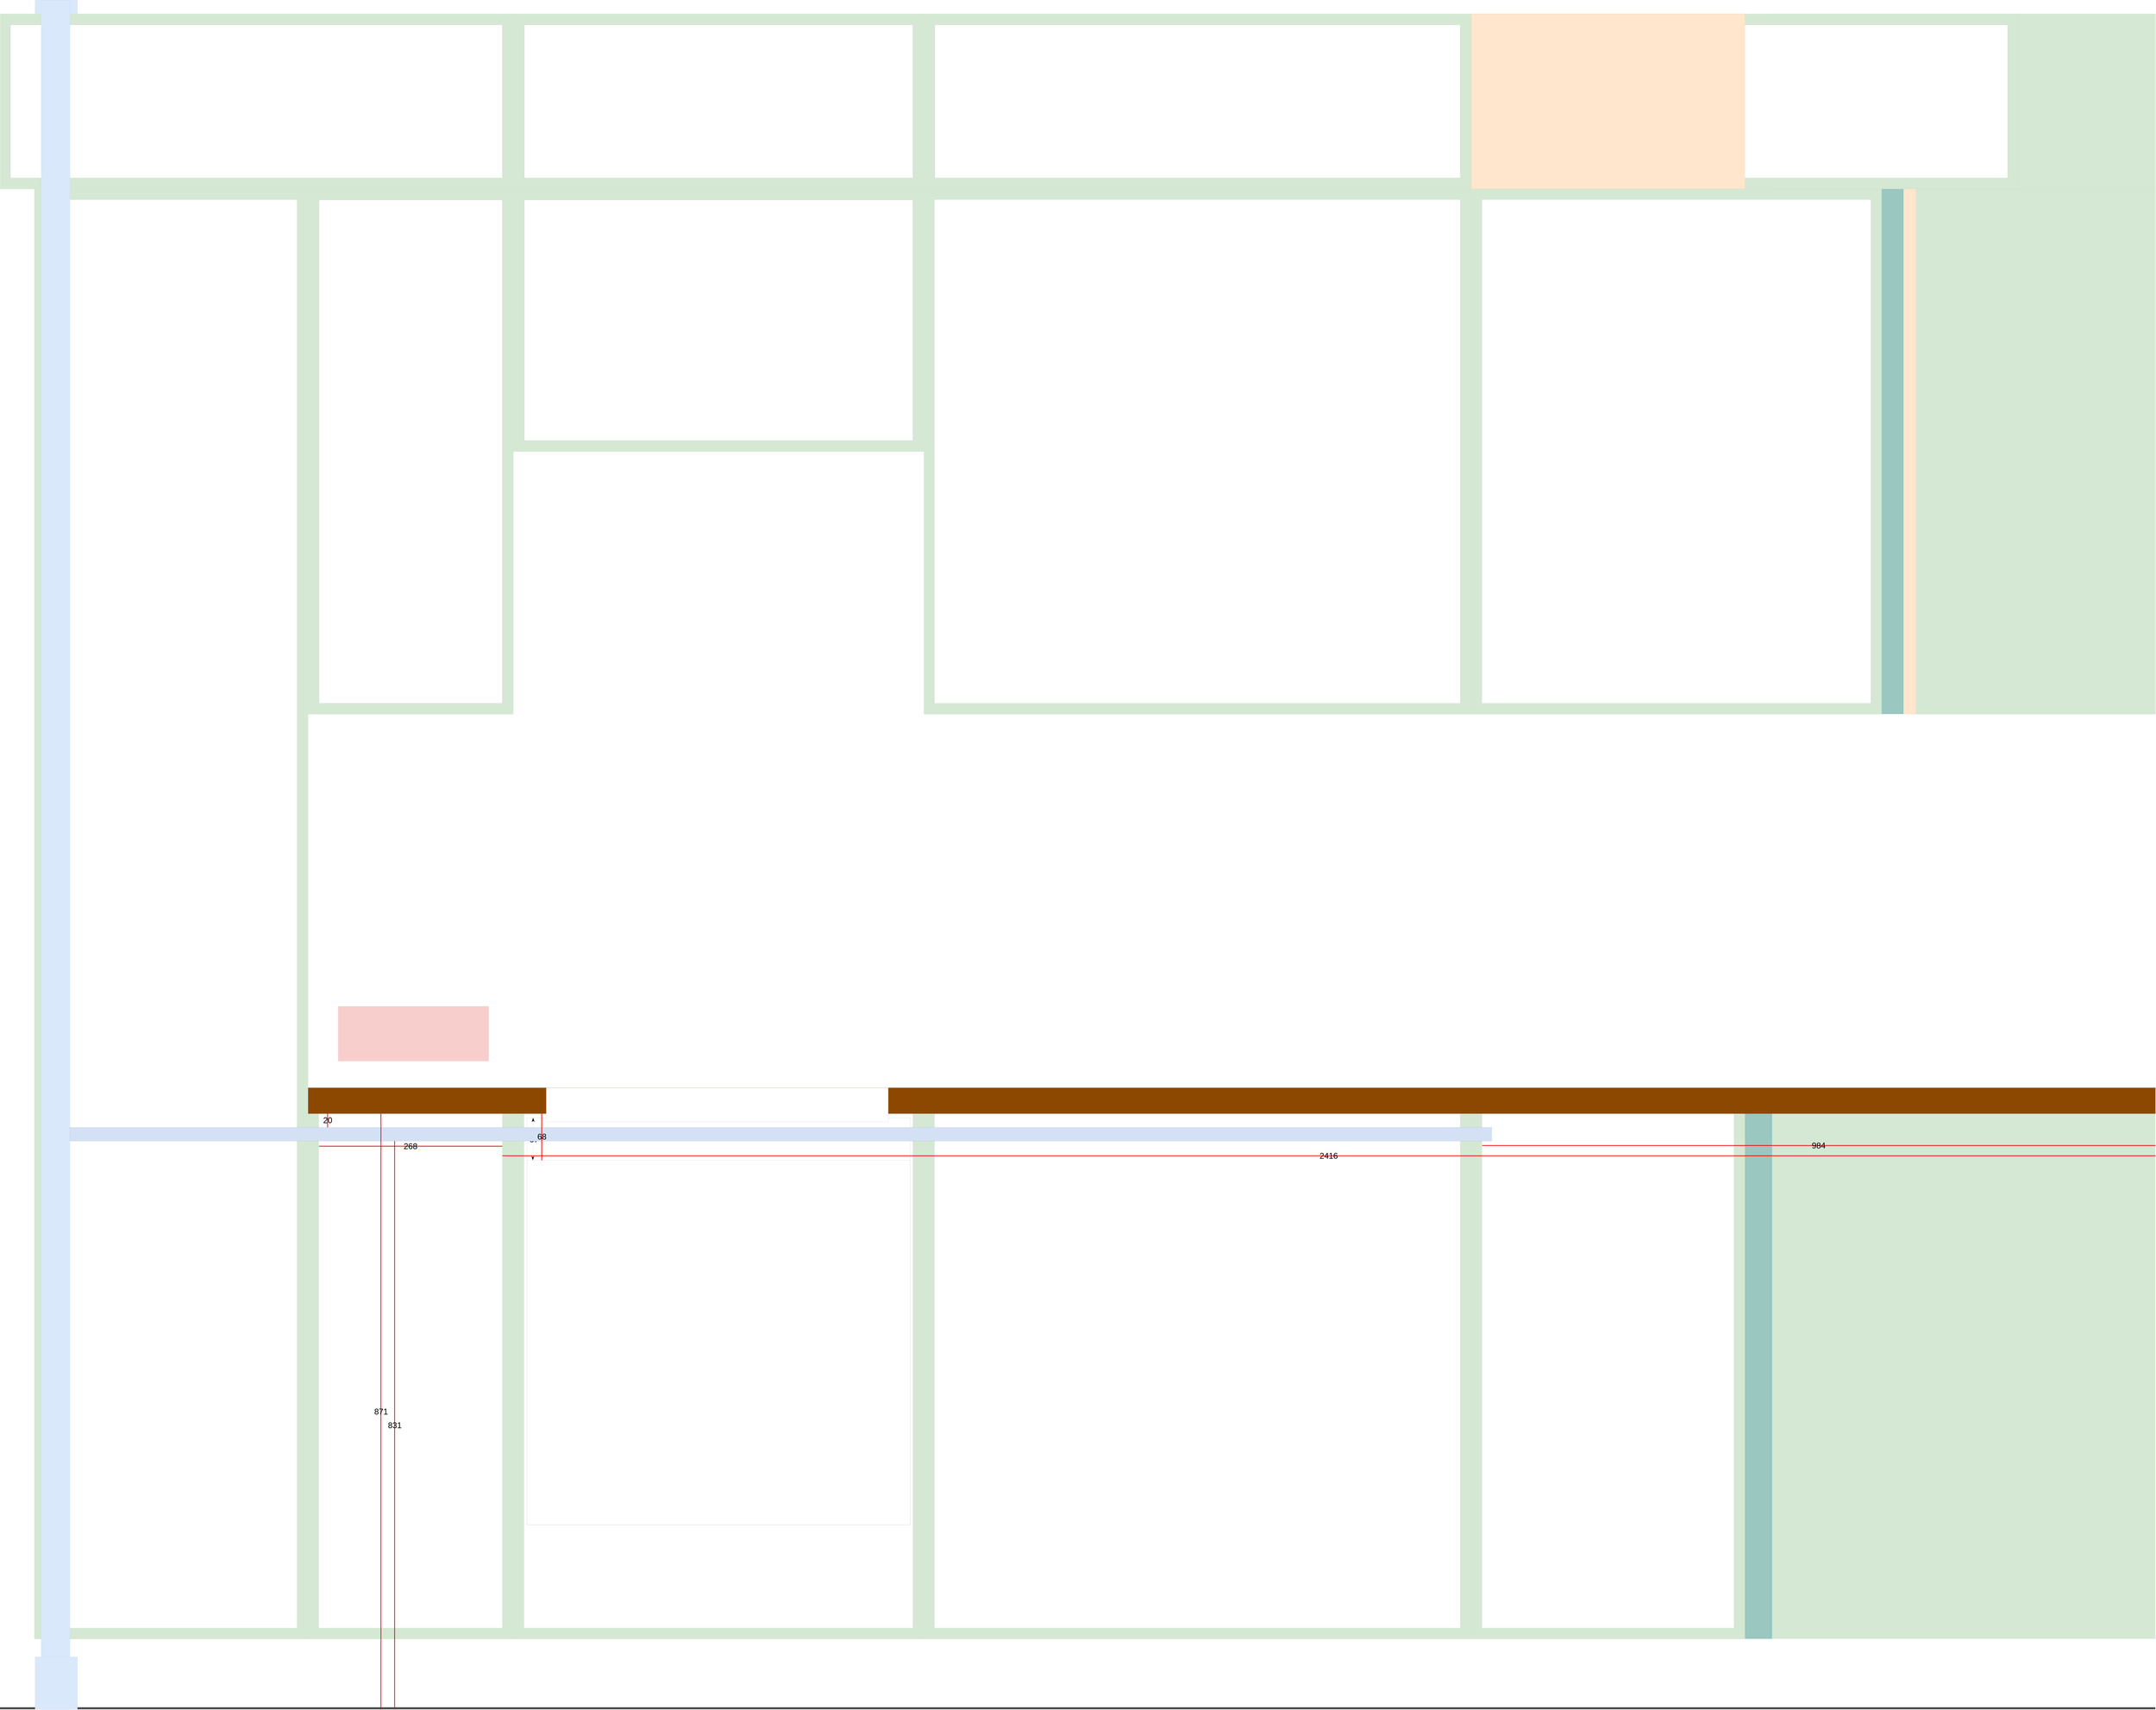 <mxfile version="24.6.1" type="github" pages="2">
  <diagram name="left" id="koKkgfx4V1DcDY4L06e6">
    <mxGraphModel dx="1988" dy="1249" grid="1" gridSize="1" guides="1" tooltips="1" connect="1" arrows="1" fold="1" page="1" pageScale="1" pageWidth="3150" pageHeight="2499" math="0" shadow="0">
      <root>
        <mxCell id="0" />
        <mxCell id="1" parent="0" />
        <mxCell id="xtGN7tZTvixt9cB9F57P-2" value="" style="rounded=0;whiteSpace=wrap;html=1;strokeColor=none;strokeWidth=0;fillColor=none;rotatable=0;cloneable=0;deletable=0;resizable=0;movable=0;editable=0;locked=1;connectable=0;" parent="1" vertex="1">
          <mxGeometry width="3150" height="2499" as="geometry" />
        </mxCell>
        <mxCell id="w0aLumGX9xAHh60q_JEq-9" value="" style="rounded=0;whiteSpace=wrap;html=1;strokeColor=none;fillColor=#9AC7BF;" parent="1" vertex="1">
          <mxGeometry x="2550" y="1628" width="40" height="768" as="geometry" />
        </mxCell>
        <mxCell id="w0aLumGX9xAHh60q_JEq-11" value="" style="rounded=0;whiteSpace=wrap;html=1;strokeWidth=0;fillColor=#d5e8d4;strokeColor=#82b366;" parent="1" vertex="1">
          <mxGeometry x="2590" y="20" width="560" height="256" as="geometry" />
        </mxCell>
        <mxCell id="FoiQY0BL_amfM0cv7Ukx-2" value="пол" parent="0" />
        <mxCell id="xtGN7tZTvixt9cB9F57P-3" value="" style="rounded=0;whiteSpace=wrap;html=1;strokeColor=none;fillColor=default;" parent="FoiQY0BL_amfM0cv7Ukx-2" vertex="1">
          <mxGeometry y="2396" width="3150" height="100" as="geometry" />
        </mxCell>
        <mxCell id="FoiQY0BL_amfM0cv7Ukx-23" value="" style="rounded=0;whiteSpace=wrap;html=1;strokeColor=none;fillColor=#4D4D4D;fontColor=#ffffff;" parent="FoiQY0BL_amfM0cv7Ukx-2" vertex="1">
          <mxGeometry y="2496" width="3150" height="3" as="geometry" />
        </mxCell>
        <mxCell id="_2o7Frp7gTv5wv5hf5Ww-18" value="" style="rounded=0;whiteSpace=wrap;html=1;strokeWidth=0;fillColor=#dae8fc;strokeColor=#6c8ebf;align=center;verticalAlign=middle;fontFamily=Helvetica;fontSize=12;fontColor=default;" parent="FoiQY0BL_amfM0cv7Ukx-2" vertex="1">
          <mxGeometry x="55" y="72" width="62" height="36" as="geometry" />
        </mxCell>
        <mxCell id="_2o7Frp7gTv5wv5hf5Ww-19" value="" style="rounded=0;whiteSpace=wrap;html=1;strokeWidth=0;fillColor=#dae8fc;strokeColor=#6c8ebf;align=center;verticalAlign=middle;fontFamily=Helvetica;fontSize=12;fontColor=default;" parent="FoiQY0BL_amfM0cv7Ukx-2" vertex="1">
          <mxGeometry x="51" width="62" height="36" as="geometry" />
        </mxCell>
        <mxCell id="FoiQY0BL_amfM0cv7Ukx-28" value="верхний ряд" parent="0" />
        <mxCell id="CjcA40CV85_2sZ5aNf5o-3" value="" style="group" parent="FoiQY0BL_amfM0cv7Ukx-28" vertex="1" connectable="0">
          <mxGeometry x="450" y="276" width="300" height="768" as="geometry" />
        </mxCell>
        <mxCell id="CjcA40CV85_2sZ5aNf5o-1" value="" style="rounded=0;whiteSpace=wrap;html=1;strokeColor=#82b366;strokeWidth=0;fillColor=#d5e8d4;" parent="CjcA40CV85_2sZ5aNf5o-3" vertex="1">
          <mxGeometry width="300" height="768" as="geometry" />
        </mxCell>
        <mxCell id="CjcA40CV85_2sZ5aNf5o-2" value="" style="rounded=0;whiteSpace=wrap;html=1;strokeWidth=0;" parent="CjcA40CV85_2sZ5aNf5o-3" vertex="1">
          <mxGeometry x="16" y="16" width="268" height="736" as="geometry" />
        </mxCell>
        <mxCell id="CjcA40CV85_2sZ5aNf5o-6" value="" style="group" parent="FoiQY0BL_amfM0cv7Ukx-28" vertex="1" connectable="0">
          <mxGeometry x="750" y="276" width="600" height="384" as="geometry" />
        </mxCell>
        <mxCell id="CjcA40CV85_2sZ5aNf5o-4" value="" style="rounded=0;whiteSpace=wrap;html=1;strokeWidth=0;fillColor=#d5e8d4;strokeColor=#82b366;" parent="CjcA40CV85_2sZ5aNf5o-6" vertex="1">
          <mxGeometry width="600" height="384" as="geometry" />
        </mxCell>
        <mxCell id="CjcA40CV85_2sZ5aNf5o-5" value="" style="rounded=0;whiteSpace=wrap;html=1;strokeWidth=0;" parent="CjcA40CV85_2sZ5aNf5o-6" vertex="1">
          <mxGeometry x="16" y="16" width="568" height="352" as="geometry" />
        </mxCell>
        <mxCell id="CjcA40CV85_2sZ5aNf5o-7" value="" style="group" parent="FoiQY0BL_amfM0cv7Ukx-28" vertex="1" connectable="0">
          <mxGeometry x="1350" y="276" width="1400" height="768" as="geometry" />
        </mxCell>
        <mxCell id="CjcA40CV85_2sZ5aNf5o-8" value="" style="rounded=0;whiteSpace=wrap;html=1;strokeColor=#82b366;fillColor=#d5e8d4;strokeWidth=0;" parent="CjcA40CV85_2sZ5aNf5o-7" vertex="1">
          <mxGeometry width="800" height="768" as="geometry" />
        </mxCell>
        <mxCell id="CjcA40CV85_2sZ5aNf5o-9" value="" style="rounded=0;whiteSpace=wrap;html=1;fillColor=default;strokeColor=none;" parent="CjcA40CV85_2sZ5aNf5o-7" vertex="1">
          <mxGeometry x="16.003" y="16" width="768" height="736" as="geometry" />
        </mxCell>
        <mxCell id="CjcA40CV85_2sZ5aNf5o-10" value="" style="group" parent="CjcA40CV85_2sZ5aNf5o-7" vertex="1" connectable="0">
          <mxGeometry x="800" width="600" height="768" as="geometry" />
        </mxCell>
        <mxCell id="CjcA40CV85_2sZ5aNf5o-11" value="" style="rounded=0;whiteSpace=wrap;html=1;strokeColor=#82b366;fillColor=#d5e8d4;strokeWidth=0;" parent="CjcA40CV85_2sZ5aNf5o-10" vertex="1">
          <mxGeometry width="600" height="768" as="geometry" />
        </mxCell>
        <mxCell id="CjcA40CV85_2sZ5aNf5o-12" value="" style="rounded=0;whiteSpace=wrap;html=1;fillColor=default;strokeColor=none;" parent="CjcA40CV85_2sZ5aNf5o-10" vertex="1">
          <mxGeometry x="16" y="16" width="568" height="736" as="geometry" />
        </mxCell>
        <mxCell id="w0aLumGX9xAHh60q_JEq-7" value="" style="rounded=0;whiteSpace=wrap;html=1;strokeWidth=0;fillColor=#d5e8d4;strokeColor=#82b366;" parent="FoiQY0BL_amfM0cv7Ukx-28" vertex="1">
          <mxGeometry x="2800" y="276" width="350" height="768" as="geometry" />
        </mxCell>
        <mxCell id="w0aLumGX9xAHh60q_JEq-8" value="" style="rounded=0;whiteSpace=wrap;html=1;strokeWidth=0;fillColor=#ffe6cc;strokeColor=#d79b00;" parent="FoiQY0BL_amfM0cv7Ukx-28" vertex="1">
          <mxGeometry x="2782" y="276" width="18" height="768" as="geometry" />
        </mxCell>
        <mxCell id="FoiQY0BL_amfM0cv7Ukx-5" value="" style="rounded=0;whiteSpace=wrap;html=1;strokeColor=none;fillColor=#9AC7BF;" parent="FoiQY0BL_amfM0cv7Ukx-28" vertex="1">
          <mxGeometry x="2750" y="276" width="32" height="768" as="geometry" />
        </mxCell>
        <mxCell id="CjcA40CV85_2sZ5aNf5o-13" value="антресоль" parent="0" />
        <mxCell id="CjcA40CV85_2sZ5aNf5o-29" value="" style="group" parent="CjcA40CV85_2sZ5aNf5o-13" vertex="1" connectable="0">
          <mxGeometry x="2150" y="20" width="998" height="402" as="geometry" />
        </mxCell>
        <mxCell id="CjcA40CV85_2sZ5aNf5o-30" value="" style="rounded=0;whiteSpace=wrap;html=1;strokeWidth=0;fillColor=#d5e8d4;strokeColor=#82b366;" parent="CjcA40CV85_2sZ5aNf5o-29" vertex="1">
          <mxGeometry width="800" height="256" as="geometry" />
        </mxCell>
        <mxCell id="CjcA40CV85_2sZ5aNf5o-31" value="" style="rounded=0;whiteSpace=wrap;html=1;strokeWidth=0;" parent="CjcA40CV85_2sZ5aNf5o-29" vertex="1">
          <mxGeometry x="16" y="16" width="768" height="224" as="geometry" />
        </mxCell>
        <mxCell id="w0aLumGX9xAHh60q_JEq-12" value="" style="rounded=0;whiteSpace=wrap;html=1;fillColor=#ffe6cc;strokeColor=#d79b00;strokeWidth=0;" parent="CjcA40CV85_2sZ5aNf5o-29" vertex="1">
          <mxGeometry width="400" height="256" as="geometry" />
        </mxCell>
        <mxCell id="CjcA40CV85_2sZ5aNf5o-18" value="" style="group" parent="CjcA40CV85_2sZ5aNf5o-13" vertex="1" connectable="0">
          <mxGeometry x="750" y="20" width="600" height="256" as="geometry" />
        </mxCell>
        <mxCell id="CjcA40CV85_2sZ5aNf5o-19" value="" style="group" parent="CjcA40CV85_2sZ5aNf5o-18" vertex="1" connectable="0">
          <mxGeometry width="600" height="256" as="geometry" />
        </mxCell>
        <mxCell id="CjcA40CV85_2sZ5aNf5o-20" value="" style="rounded=0;whiteSpace=wrap;html=1;strokeWidth=0;fillColor=#d5e8d4;strokeColor=#82b366;" parent="CjcA40CV85_2sZ5aNf5o-19" vertex="1">
          <mxGeometry width="600" height="256" as="geometry" />
        </mxCell>
        <mxCell id="CjcA40CV85_2sZ5aNf5o-21" value="" style="rounded=0;whiteSpace=wrap;html=1;strokeWidth=0;" parent="CjcA40CV85_2sZ5aNf5o-19" vertex="1">
          <mxGeometry x="16" y="16" width="568" height="224" as="geometry" />
        </mxCell>
        <mxCell id="CjcA40CV85_2sZ5aNf5o-28" value="" style="group" parent="CjcA40CV85_2sZ5aNf5o-13" vertex="1" connectable="0">
          <mxGeometry x="1350" y="20" width="800" height="256" as="geometry" />
        </mxCell>
        <mxCell id="CjcA40CV85_2sZ5aNf5o-26" value="" style="rounded=0;whiteSpace=wrap;html=1;strokeWidth=0;fillColor=#d5e8d4;strokeColor=#82b366;" parent="CjcA40CV85_2sZ5aNf5o-28" vertex="1">
          <mxGeometry width="800" height="256" as="geometry" />
        </mxCell>
        <mxCell id="CjcA40CV85_2sZ5aNf5o-27" value="" style="rounded=0;whiteSpace=wrap;html=1;strokeWidth=0;" parent="CjcA40CV85_2sZ5aNf5o-28" vertex="1">
          <mxGeometry x="16" y="16" width="768" height="224" as="geometry" />
        </mxCell>
        <mxCell id="CjcA40CV85_2sZ5aNf5o-16" value="" style="group" parent="CjcA40CV85_2sZ5aNf5o-13" vertex="1" connectable="0">
          <mxGeometry y="20" width="2436" height="256" as="geometry" />
        </mxCell>
        <mxCell id="CjcA40CV85_2sZ5aNf5o-17" value="" style="group" parent="CjcA40CV85_2sZ5aNf5o-16" vertex="1" connectable="0">
          <mxGeometry width="2436" height="256" as="geometry" />
        </mxCell>
        <mxCell id="CjcA40CV85_2sZ5aNf5o-14" value="" style="rounded=0;whiteSpace=wrap;html=1;strokeWidth=0;fillColor=#d5e8d4;strokeColor=#82b366;" parent="CjcA40CV85_2sZ5aNf5o-17" vertex="1">
          <mxGeometry width="750" height="256" as="geometry" />
        </mxCell>
        <mxCell id="CjcA40CV85_2sZ5aNf5o-15" value="" style="rounded=0;whiteSpace=wrap;html=1;strokeWidth=0;" parent="CjcA40CV85_2sZ5aNf5o-17" vertex="1">
          <mxGeometry x="15" y="16" width="719" height="224" as="geometry" />
        </mxCell>
        <mxCell id="FoiQY0BL_amfM0cv7Ukx-4" value="нижний ряд" parent="0" />
        <mxCell id="FoiQY0BL_amfM0cv7Ukx-3" value="" style="rounded=0;whiteSpace=wrap;html=1;strokeColor=none;fillColor=#d5e8d4;" parent="FoiQY0BL_amfM0cv7Ukx-4" vertex="1">
          <mxGeometry x="2590" y="1628" width="560" height="768" as="geometry" />
        </mxCell>
        <mxCell id="FoiQY0BL_amfM0cv7Ukx-8" value="" style="group" parent="FoiQY0BL_amfM0cv7Ukx-4" vertex="1" connectable="0">
          <mxGeometry x="2150" y="1628" width="1000" height="768" as="geometry" />
        </mxCell>
        <mxCell id="FoiQY0BL_amfM0cv7Ukx-6" value="" style="rounded=0;whiteSpace=wrap;html=1;strokeColor=#82b366;fillColor=#d5e8d4;strokeWidth=0;" parent="FoiQY0BL_amfM0cv7Ukx-8" vertex="1">
          <mxGeometry width="400" height="768" as="geometry" />
        </mxCell>
        <mxCell id="FoiQY0BL_amfM0cv7Ukx-7" value="" style="rounded=0;whiteSpace=wrap;html=1;fillColor=default;strokeColor=none;" parent="FoiQY0BL_amfM0cv7Ukx-8" vertex="1">
          <mxGeometry x="16" width="368" height="752" as="geometry" />
        </mxCell>
        <mxCell id="FoiQY0BL_amfM0cv7Ukx-12" value="" style="group" parent="FoiQY0BL_amfM0cv7Ukx-4" vertex="1" connectable="0">
          <mxGeometry x="750" y="1618" width="621" height="768" as="geometry" />
        </mxCell>
        <mxCell id="FoiQY0BL_amfM0cv7Ukx-13" value="" style="rounded=0;whiteSpace=wrap;html=1;strokeColor=#82b366;fillColor=#d5e8d4;strokeWidth=0;" parent="FoiQY0BL_amfM0cv7Ukx-12" vertex="1">
          <mxGeometry y="10" width="600" height="768" as="geometry" />
        </mxCell>
        <mxCell id="FoiQY0BL_amfM0cv7Ukx-14" value="" style="rounded=0;whiteSpace=wrap;html=1;fillColor=default;strokeColor=none;" parent="FoiQY0BL_amfM0cv7Ukx-12" vertex="1">
          <mxGeometry x="16" y="10" width="568" height="752" as="geometry" />
        </mxCell>
        <mxCell id="FoiQY0BL_amfM0cv7Ukx-15" value="" style="group" parent="FoiQY0BL_amfM0cv7Ukx-4" vertex="1" connectable="0">
          <mxGeometry x="450" y="1618" width="390" height="768" as="geometry" />
        </mxCell>
        <mxCell id="FoiQY0BL_amfM0cv7Ukx-16" value="" style="rounded=0;whiteSpace=wrap;html=1;strokeColor=#82b366;fillColor=#d5e8d4;strokeWidth=0;" parent="FoiQY0BL_amfM0cv7Ukx-15" vertex="1">
          <mxGeometry y="10" width="300" height="768" as="geometry" />
        </mxCell>
        <mxCell id="FoiQY0BL_amfM0cv7Ukx-17" value="" style="rounded=0;whiteSpace=wrap;html=1;fillColor=default;strokeColor=none;" parent="FoiQY0BL_amfM0cv7Ukx-15" vertex="1">
          <mxGeometry x="16" y="10" width="268" height="752" as="geometry" />
        </mxCell>
        <mxCell id="FoiQY0BL_amfM0cv7Ukx-22" value="" style="group" parent="FoiQY0BL_amfM0cv7Ukx-4" vertex="1" connectable="0">
          <mxGeometry x="50" y="276" width="400" height="2120" as="geometry" />
        </mxCell>
        <mxCell id="FoiQY0BL_amfM0cv7Ukx-19" value="" style="rounded=0;whiteSpace=wrap;html=1;strokeColor=#82b366;fillColor=#d5e8d4;strokeWidth=0;" parent="FoiQY0BL_amfM0cv7Ukx-22" vertex="1">
          <mxGeometry width="400" height="2120" as="geometry" />
        </mxCell>
        <mxCell id="FoiQY0BL_amfM0cv7Ukx-21" value="" style="rounded=0;whiteSpace=wrap;html=1;strokeColor=none;" parent="FoiQY0BL_amfM0cv7Ukx-22" vertex="1">
          <mxGeometry x="16" y="16.079" width="368" height="2088" as="geometry" />
        </mxCell>
        <mxCell id="FoiQY0BL_amfM0cv7Ukx-24" value="" style="group" parent="FoiQY0BL_amfM0cv7Ukx-4" vertex="1" connectable="0">
          <mxGeometry x="1350" y="1628" width="800" height="768" as="geometry" />
        </mxCell>
        <mxCell id="FoiQY0BL_amfM0cv7Ukx-25" value="" style="rounded=0;whiteSpace=wrap;html=1;strokeColor=#82b366;fillColor=#d5e8d4;strokeWidth=0;" parent="FoiQY0BL_amfM0cv7Ukx-24" vertex="1">
          <mxGeometry width="800" height="768" as="geometry" />
        </mxCell>
        <mxCell id="FoiQY0BL_amfM0cv7Ukx-26" value="" style="rounded=0;whiteSpace=wrap;html=1;fillColor=default;strokeColor=none;" parent="FoiQY0BL_amfM0cv7Ukx-24" vertex="1">
          <mxGeometry x="16" width="768" height="752" as="geometry" />
        </mxCell>
        <mxCell id="_2o7Frp7gTv5wv5hf5Ww-23" value="" style="rounded=0;whiteSpace=wrap;html=1;strokeWidth=0;fillColor=#8C4800;strokeColor=#d79b00;" parent="FoiQY0BL_amfM0cv7Ukx-4" vertex="1">
          <mxGeometry x="450" y="1590" width="2700" height="38" as="geometry" />
        </mxCell>
        <mxCell id="CjcA40CV85_2sZ5aNf5o-33" value="котел" parent="0" visible="0" />
        <mxCell id="_2o7Frp7gTv5wv5hf5Ww-1" value="" style="rounded=0;whiteSpace=wrap;html=1;strokeWidth=0;fillColor=#CCCCCC;resizable=1;editable=1;movable=1;rotatable=0;deletable=0;locked=0;connectable=1;cloneable=0;" parent="CjcA40CV85_2sZ5aNf5o-33" vertex="1">
          <mxGeometry x="2247" y="301" width="405" height="718" as="geometry" />
        </mxCell>
        <mxCell id="_2o7Frp7gTv5wv5hf5Ww-4" value="" style="rounded=0;whiteSpace=wrap;html=1;strokeWidth=0;fillColor=#CCCCCC;" parent="CjcA40CV85_2sZ5aNf5o-33" vertex="1">
          <mxGeometry x="2409" y="58" width="80" height="253" as="geometry" />
        </mxCell>
        <mxCell id="_2o7Frp7gTv5wv5hf5Ww-8" value="" style="rounded=0;whiteSpace=wrap;html=1;fillColor=#CCCCCC;strokeWidth=0;" parent="CjcA40CV85_2sZ5aNf5o-33" vertex="1">
          <mxGeometry x="2274" y="45" width="80" height="266" as="geometry" />
        </mxCell>
        <mxCell id="_2o7Frp7gTv5wv5hf5Ww-7" value="" style="rounded=0;whiteSpace=wrap;html=1;strokeWidth=0;fillColor=#CCCCCC;" parent="CjcA40CV85_2sZ5aNf5o-33" vertex="1">
          <mxGeometry y="45" width="2354" height="80" as="geometry" />
        </mxCell>
        <mxCell id="_2o7Frp7gTv5wv5hf5Ww-6" value="" style="rounded=0;whiteSpace=wrap;html=1;strokeWidth=0;fillColor=#CCCCCC;" parent="CjcA40CV85_2sZ5aNf5o-33" vertex="1">
          <mxGeometry x="2282" y="1019" width="335" height="1480" as="geometry" />
        </mxCell>
        <mxCell id="CjcA40CV85_2sZ5aNf5o-32" value="" style="ellipse;whiteSpace=wrap;html=1;aspect=fixed;strokeWidth=0;fillColor=#CCCCCC;strokeColor=#23445d;" parent="CjcA40CV85_2sZ5aNf5o-33" vertex="1">
          <mxGeometry x="2489" y="57" width="80" height="80" as="geometry" />
        </mxCell>
        <mxCell id="_2o7Frp7gTv5wv5hf5Ww-9" value="" style="rounded=0;whiteSpace=wrap;html=1;strokeWidth=0;fillColor=#CCCCCC;" parent="CjcA40CV85_2sZ5aNf5o-33" vertex="1">
          <mxGeometry x="2450" y="150" width="160" height="110" as="geometry" />
        </mxCell>
        <mxCell id="_2o7Frp7gTv5wv5hf5Ww-35" value="духовка" parent="0" />
        <mxCell id="_2o7Frp7gTv5wv5hf5Ww-29" value="" style="group" parent="_2o7Frp7gTv5wv5hf5Ww-35" vertex="1" connectable="0">
          <mxGeometry x="770" y="1644" width="560" height="595" as="geometry" />
        </mxCell>
        <mxCell id="_2o7Frp7gTv5wv5hf5Ww-27" value="" style="rounded=0;whiteSpace=wrap;html=1;strokeWidth=0;perimeterSpacing=0;" parent="_2o7Frp7gTv5wv5hf5Ww-29" vertex="1">
          <mxGeometry y="-10" width="560" height="595" as="geometry" />
        </mxCell>
        <mxCell id="_2o7Frp7gTv5wv5hf5Ww-28" value="" style="rounded=0;whiteSpace=wrap;html=1;strokeWidth=0;perimeterSpacing=0;" parent="_2o7Frp7gTv5wv5hf5Ww-29" vertex="1">
          <mxGeometry y="52" width="560" height="533" as="geometry" />
        </mxCell>
        <mxCell id="_2o7Frp7gTv5wv5hf5Ww-32" value="" style="endArrow=classicThin;startArrow=classicThin;html=1;rounded=0;entryX=0.016;entryY=0;entryDx=0;entryDy=0;entryPerimeter=0;exitX=0.015;exitY=0;exitDx=0;exitDy=0;exitPerimeter=0;startFill=1;endFill=1;strokeWidth=0;" parent="_2o7Frp7gTv5wv5hf5Ww-29" source="_2o7Frp7gTv5wv5hf5Ww-28" target="_2o7Frp7gTv5wv5hf5Ww-27" edge="1">
          <mxGeometry width="50" height="50" relative="1" as="geometry">
            <mxPoint x="9" y="49" as="sourcePoint" />
            <mxPoint x="59" y="-1" as="targetPoint" />
          </mxGeometry>
        </mxCell>
        <mxCell id="_2o7Frp7gTv5wv5hf5Ww-34" value="57" style="edgeLabel;html=1;align=center;verticalAlign=middle;resizable=0;points=[];" parent="_2o7Frp7gTv5wv5hf5Ww-32" vertex="1" connectable="0">
          <mxGeometry x="-0.015" y="-1" relative="1" as="geometry">
            <mxPoint as="offset" />
          </mxGeometry>
        </mxCell>
        <mxCell id="_2o7Frp7gTv5wv5hf5Ww-36" value="" style="rounded=0;whiteSpace=wrap;html=1;strokeWidth=0;" parent="_2o7Frp7gTv5wv5hf5Ww-35" vertex="1">
          <mxGeometry x="798" y="1590" width="500" height="50" as="geometry" />
        </mxCell>
        <mxCell id="_2o7Frp7gTv5wv5hf5Ww-13" value="газ" parent="0" />
        <mxCell id="_2o7Frp7gTv5wv5hf5Ww-14" value="" style="rounded=0;whiteSpace=wrap;html=1;strokeWidth=0;fillColor=#dae8fc;strokeColor=#6c8ebf;" parent="_2o7Frp7gTv5wv5hf5Ww-13" vertex="1">
          <mxGeometry x="60" width="42" height="2499" as="geometry" />
        </mxCell>
        <mxCell id="_2o7Frp7gTv5wv5hf5Ww-15" value="" style="rounded=0;whiteSpace=wrap;html=1;strokeWidth=0;fillColor=#dae8fc;strokeColor=#6c8ebf;align=center;verticalAlign=middle;fontFamily=Helvetica;fontSize=12;fontColor=default;" parent="_2o7Frp7gTv5wv5hf5Ww-13" vertex="1">
          <mxGeometry x="51" y="2422" width="62" height="77" as="geometry" />
        </mxCell>
        <mxCell id="_2o7Frp7gTv5wv5hf5Ww-20" value="" style="rounded=0;whiteSpace=wrap;html=1;strokeWidth=0;strokeColor=default;fillColor=#D4E1F5;" parent="_2o7Frp7gTv5wv5hf5Ww-13" vertex="1">
          <mxGeometry x="102" y="1648" width="2078" height="20" as="geometry" />
        </mxCell>
        <mxCell id="_cgxPpLW0loe5eL5B5di-2" value="20" style="rounded=0;whiteSpace=wrap;html=1;strokeWidth=0;fillColor=#FF0000;" parent="_2o7Frp7gTv5wv5hf5Ww-13" vertex="1">
          <mxGeometry x="478" y="1628" width="1" height="20" as="geometry" />
        </mxCell>
        <mxCell id="_cgxPpLW0loe5eL5B5di-3" value="268" style="rounded=0;whiteSpace=wrap;html=1;fillColor=#FF0000;strokeWidth=0;" parent="_2o7Frp7gTv5wv5hf5Ww-13" vertex="1">
          <mxGeometry x="466" y="1675" width="268" height="1" as="geometry" />
        </mxCell>
        <mxCell id="_cgxPpLW0loe5eL5B5di-5" value="984" style="rounded=0;whiteSpace=wrap;html=1;strokeWidth=0;fillColor=#FF0000;" parent="_2o7Frp7gTv5wv5hf5Ww-13" vertex="1">
          <mxGeometry x="2166" y="1674" width="984" height="1" as="geometry" />
        </mxCell>
        <mxCell id="_cgxPpLW0loe5eL5B5di-6" value="2416" style="rounded=0;whiteSpace=wrap;html=1;strokeWidth=0;fillColor=#FF0000;" parent="_2o7Frp7gTv5wv5hf5Ww-13" vertex="1">
          <mxGeometry x="734" y="1689" width="2416" height="1" as="geometry" />
        </mxCell>
        <mxCell id="w0aLumGX9xAHh60q_JEq-1" value="871" style="rounded=0;whiteSpace=wrap;html=1;strokeWidth=0;fillColor=#FF0000;" parent="_2o7Frp7gTv5wv5hf5Ww-13" vertex="1">
          <mxGeometry x="556" y="1628" width="1" height="871" as="geometry" />
        </mxCell>
        <mxCell id="w0aLumGX9xAHh60q_JEq-3" value="68" style="rounded=0;whiteSpace=wrap;html=1;strokeWidth=0;fillColor=#FF0000;" parent="_2o7Frp7gTv5wv5hf5Ww-13" vertex="1">
          <mxGeometry x="791" y="1628" width="1" height="68" as="geometry" />
        </mxCell>
        <mxCell id="w0aLumGX9xAHh60q_JEq-4" value="831" style="rounded=0;whiteSpace=wrap;html=1;strokeWidth=0;fillColor=#FF0000;" parent="_2o7Frp7gTv5wv5hf5Ww-13" vertex="1">
          <mxGeometry x="576" y="1668" width="1" height="831" as="geometry" />
        </mxCell>
        <mxCell id="EK9v8JkH4PZetZc3i3iM-2" value="электрика" parent="0" />
        <mxCell id="EK9v8JkH4PZetZc3i3iM-1" value="" style="rounded=0;whiteSpace=wrap;html=1;strokeWidth=0;fillColor=#f8cecc;strokeColor=#b85450;" parent="EK9v8JkH4PZetZc3i3iM-2" vertex="1">
          <mxGeometry x="494" y="1471" width="220" height="80" as="geometry" />
        </mxCell>
      </root>
    </mxGraphModel>
  </diagram>
  <diagram id="MCvRF2MGLXskAfKhxcWS" name="right">
    <mxGraphModel dx="1520" dy="955" grid="1" gridSize="1" guides="1" tooltips="1" connect="1" arrows="1" fold="1" page="1" pageScale="1" pageWidth="1942" pageHeight="2499" math="0" shadow="0">
      <root>
        <mxCell id="0" />
        <mxCell id="1" parent="0" />
        <mxCell id="Xa1f5CfI5zwSuXjqm02R-3" value="" style="rounded=0;whiteSpace=wrap;html=1;strokeWidth=0;fillColor=none;movable=0;resizable=0;cloneable=0;rotatable=0;deletable=0;" vertex="1" parent="1">
          <mxGeometry width="1942" height="2499" as="geometry" />
        </mxCell>
        <mxCell id="Xa1f5CfI5zwSuXjqm02R-2" value="нижний ряд" parent="0" />
        <mxCell id="Xa1f5CfI5zwSuXjqm02R-5" value="" style="group" vertex="1" connectable="0" parent="Xa1f5CfI5zwSuXjqm02R-2">
          <mxGeometry y="1628" width="1000" height="768" as="geometry" />
        </mxCell>
        <mxCell id="Xa1f5CfI5zwSuXjqm02R-1" value="" style="rounded=0;whiteSpace=wrap;html=1;strokeWidth=0;fillColor=#d5e8d4;strokeColor=#82b366;" vertex="1" parent="Xa1f5CfI5zwSuXjqm02R-5">
          <mxGeometry width="1000" height="768" as="geometry" />
        </mxCell>
        <mxCell id="Xa1f5CfI5zwSuXjqm02R-4" value="" style="rounded=0;whiteSpace=wrap;html=1;strokeWidth=0;" vertex="1" parent="Xa1f5CfI5zwSuXjqm02R-5">
          <mxGeometry x="16" width="968" height="752" as="geometry" />
        </mxCell>
        <mxCell id="Xa1f5CfI5zwSuXjqm02R-11" value="" style="group" vertex="1" connectable="0" parent="Xa1f5CfI5zwSuXjqm02R-2">
          <mxGeometry x="1000" y="1628" width="150" height="768" as="geometry" />
        </mxCell>
        <mxCell id="Xa1f5CfI5zwSuXjqm02R-9" value="" style="rounded=0;whiteSpace=wrap;html=1;strokeWidth=0;fillColor=#d5e8d4;strokeColor=#82b366;" vertex="1" parent="Xa1f5CfI5zwSuXjqm02R-11">
          <mxGeometry width="150" height="768" as="geometry" />
        </mxCell>
        <mxCell id="Xa1f5CfI5zwSuXjqm02R-10" value="" style="rounded=0;whiteSpace=wrap;html=1;strokeWidth=0;" vertex="1" parent="Xa1f5CfI5zwSuXjqm02R-11">
          <mxGeometry x="16" width="118" height="752" as="geometry" />
        </mxCell>
        <mxCell id="Xa1f5CfI5zwSuXjqm02R-14" value="" style="group" vertex="1" connectable="0" parent="Xa1f5CfI5zwSuXjqm02R-2">
          <mxGeometry x="1150" y="1628" width="600" height="768" as="geometry" />
        </mxCell>
        <mxCell id="Xa1f5CfI5zwSuXjqm02R-12" value="" style="rounded=0;whiteSpace=wrap;html=1;strokeWidth=0;fillColor=#d5e8d4;strokeColor=#82b366;" vertex="1" parent="Xa1f5CfI5zwSuXjqm02R-14">
          <mxGeometry width="600" height="768" as="geometry" />
        </mxCell>
        <mxCell id="Xa1f5CfI5zwSuXjqm02R-13" value="" style="rounded=0;whiteSpace=wrap;html=1;strokeWidth=0;" vertex="1" parent="Xa1f5CfI5zwSuXjqm02R-14">
          <mxGeometry x="16" width="568" height="752" as="geometry" />
        </mxCell>
        <mxCell id="Xa1f5CfI5zwSuXjqm02R-18" value="" style="group" vertex="1" connectable="0" parent="Xa1f5CfI5zwSuXjqm02R-2">
          <mxGeometry x="1750" y="1731" width="150" height="768" as="geometry" />
        </mxCell>
        <mxCell id="Xa1f5CfI5zwSuXjqm02R-19" value="" style="rounded=0;whiteSpace=wrap;html=1;strokeWidth=0;fillColor=#d5e8d4;strokeColor=#82b366;" vertex="1" parent="Xa1f5CfI5zwSuXjqm02R-18">
          <mxGeometry y="-103" width="150" height="768" as="geometry" />
        </mxCell>
        <mxCell id="Xa1f5CfI5zwSuXjqm02R-20" value="" style="rounded=0;whiteSpace=wrap;html=1;strokeWidth=0;" vertex="1" parent="Xa1f5CfI5zwSuXjqm02R-18">
          <mxGeometry x="16" y="-103" width="118" height="752" as="geometry" />
        </mxCell>
        <mxCell id="Xa1f5CfI5zwSuXjqm02R-21" value="" style="rounded=0;whiteSpace=wrap;html=1;strokeWidth=0;" vertex="1" parent="Xa1f5CfI5zwSuXjqm02R-2">
          <mxGeometry x="1900" y="1628" width="16" height="768" as="geometry" />
        </mxCell>
        <mxCell id="Xa1f5CfI5zwSuXjqm02R-22" value="" style="rounded=0;whiteSpace=wrap;html=1;strokeWidth=0;" vertex="1" parent="Xa1f5CfI5zwSuXjqm02R-2">
          <mxGeometry y="2396" width="1942" height="100" as="geometry" />
        </mxCell>
        <mxCell id="Xa1f5CfI5zwSuXjqm02R-23" value="" style="rounded=0;whiteSpace=wrap;html=1;strokeWidth=0;fillColor=#4D4D4D;" vertex="1" parent="Xa1f5CfI5zwSuXjqm02R-2">
          <mxGeometry y="2496" width="1942" height="3" as="geometry" />
        </mxCell>
      </root>
    </mxGraphModel>
  </diagram>
</mxfile>
